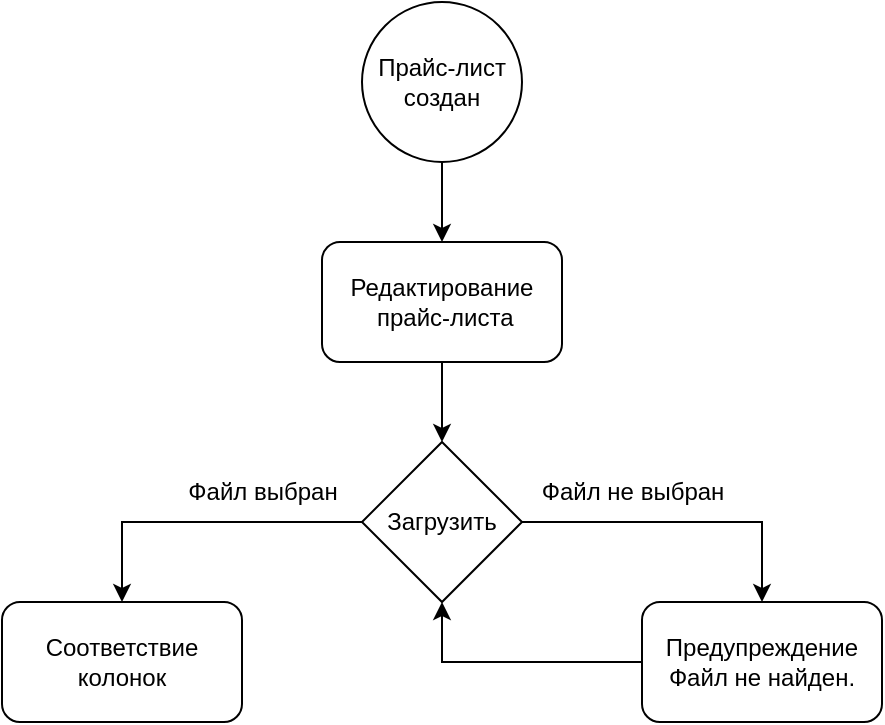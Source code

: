 <mxfile version="20.5.1" type="github">
  <diagram id="zUOd78d8kLE70ywTMAmB" name="Страница 1">
    <mxGraphModel dx="1185" dy="635" grid="1" gridSize="10" guides="1" tooltips="1" connect="1" arrows="1" fold="1" page="1" pageScale="1" pageWidth="827" pageHeight="1169" math="0" shadow="0">
      <root>
        <mxCell id="0" />
        <mxCell id="1" parent="0" />
        <mxCell id="Dt5027v7Hb0-dLlWJPYE-3" value="" style="edgeStyle=orthogonalEdgeStyle;rounded=0;orthogonalLoop=1;jettySize=auto;html=1;" edge="1" parent="1" source="Dt5027v7Hb0-dLlWJPYE-1">
          <mxGeometry relative="1" as="geometry">
            <mxPoint x="400" y="160" as="targetPoint" />
          </mxGeometry>
        </mxCell>
        <mxCell id="Dt5027v7Hb0-dLlWJPYE-1" value="Прайс-лист создан" style="ellipse;whiteSpace=wrap;html=1;aspect=fixed;" vertex="1" parent="1">
          <mxGeometry x="360" y="40" width="80" height="80" as="geometry" />
        </mxCell>
        <mxCell id="Dt5027v7Hb0-dLlWJPYE-8" value="" style="edgeStyle=orthogonalEdgeStyle;rounded=0;orthogonalLoop=1;jettySize=auto;html=1;entryX=0.5;entryY=0;entryDx=0;entryDy=0;" edge="1" parent="1" source="Dt5027v7Hb0-dLlWJPYE-4" target="Dt5027v7Hb0-dLlWJPYE-13">
          <mxGeometry relative="1" as="geometry">
            <mxPoint x="400" y="250" as="targetPoint" />
          </mxGeometry>
        </mxCell>
        <mxCell id="Dt5027v7Hb0-dLlWJPYE-4" value="Редактирование&lt;br&gt;&amp;nbsp;прайс-листа" style="rounded=1;whiteSpace=wrap;html=1;" vertex="1" parent="1">
          <mxGeometry x="340" y="160" width="120" height="60" as="geometry" />
        </mxCell>
        <mxCell id="Dt5027v7Hb0-dLlWJPYE-21" style="edgeStyle=orthogonalEdgeStyle;rounded=0;orthogonalLoop=1;jettySize=auto;html=1;entryX=0.5;entryY=0;entryDx=0;entryDy=0;" edge="1" parent="1" source="Dt5027v7Hb0-dLlWJPYE-13" target="Dt5027v7Hb0-dLlWJPYE-24">
          <mxGeometry relative="1" as="geometry">
            <mxPoint x="240" y="320" as="targetPoint" />
            <Array as="points">
              <mxPoint x="240" y="300" />
            </Array>
          </mxGeometry>
        </mxCell>
        <mxCell id="Dt5027v7Hb0-dLlWJPYE-29" style="edgeStyle=orthogonalEdgeStyle;rounded=0;orthogonalLoop=1;jettySize=auto;html=1;exitX=1;exitY=0.5;exitDx=0;exitDy=0;entryX=0.5;entryY=0;entryDx=0;entryDy=0;" edge="1" parent="1" source="Dt5027v7Hb0-dLlWJPYE-13" target="Dt5027v7Hb0-dLlWJPYE-31">
          <mxGeometry relative="1" as="geometry">
            <mxPoint x="580" y="320" as="targetPoint" />
            <Array as="points">
              <mxPoint x="560" y="300" />
            </Array>
          </mxGeometry>
        </mxCell>
        <mxCell id="Dt5027v7Hb0-dLlWJPYE-13" value="Загрузить" style="rhombus;whiteSpace=wrap;html=1;" vertex="1" parent="1">
          <mxGeometry x="360" y="260" width="80" height="80" as="geometry" />
        </mxCell>
        <mxCell id="Dt5027v7Hb0-dLlWJPYE-18" style="edgeStyle=orthogonalEdgeStyle;rounded=0;orthogonalLoop=1;jettySize=auto;html=1;exitX=0.5;exitY=1;exitDx=0;exitDy=0;" edge="1" parent="1" source="Dt5027v7Hb0-dLlWJPYE-4" target="Dt5027v7Hb0-dLlWJPYE-4">
          <mxGeometry relative="1" as="geometry" />
        </mxCell>
        <mxCell id="Dt5027v7Hb0-dLlWJPYE-24" value="Соответствие колонок" style="rounded=1;whiteSpace=wrap;html=1;" vertex="1" parent="1">
          <mxGeometry x="180" y="340" width="120" height="60" as="geometry" />
        </mxCell>
        <mxCell id="Dt5027v7Hb0-dLlWJPYE-25" value="Файл выбран" style="text;html=1;align=center;verticalAlign=middle;resizable=0;points=[];autosize=1;strokeColor=none;fillColor=none;" vertex="1" parent="1">
          <mxGeometry x="260" y="270" width="100" height="30" as="geometry" />
        </mxCell>
        <mxCell id="Dt5027v7Hb0-dLlWJPYE-30" value="Файл&amp;nbsp;не выбран" style="text;html=1;align=center;verticalAlign=middle;resizable=0;points=[];autosize=1;strokeColor=none;fillColor=none;" vertex="1" parent="1">
          <mxGeometry x="440" y="270" width="110" height="30" as="geometry" />
        </mxCell>
        <mxCell id="Dt5027v7Hb0-dLlWJPYE-32" style="edgeStyle=orthogonalEdgeStyle;rounded=0;orthogonalLoop=1;jettySize=auto;html=1;exitX=0;exitY=0.5;exitDx=0;exitDy=0;entryX=0.5;entryY=1;entryDx=0;entryDy=0;" edge="1" parent="1" source="Dt5027v7Hb0-dLlWJPYE-31" target="Dt5027v7Hb0-dLlWJPYE-13">
          <mxGeometry relative="1" as="geometry" />
        </mxCell>
        <mxCell id="Dt5027v7Hb0-dLlWJPYE-31" value="Предупреждение Файл не найден." style="rounded=1;whiteSpace=wrap;html=1;" vertex="1" parent="1">
          <mxGeometry x="500" y="340" width="120" height="60" as="geometry" />
        </mxCell>
      </root>
    </mxGraphModel>
  </diagram>
</mxfile>

